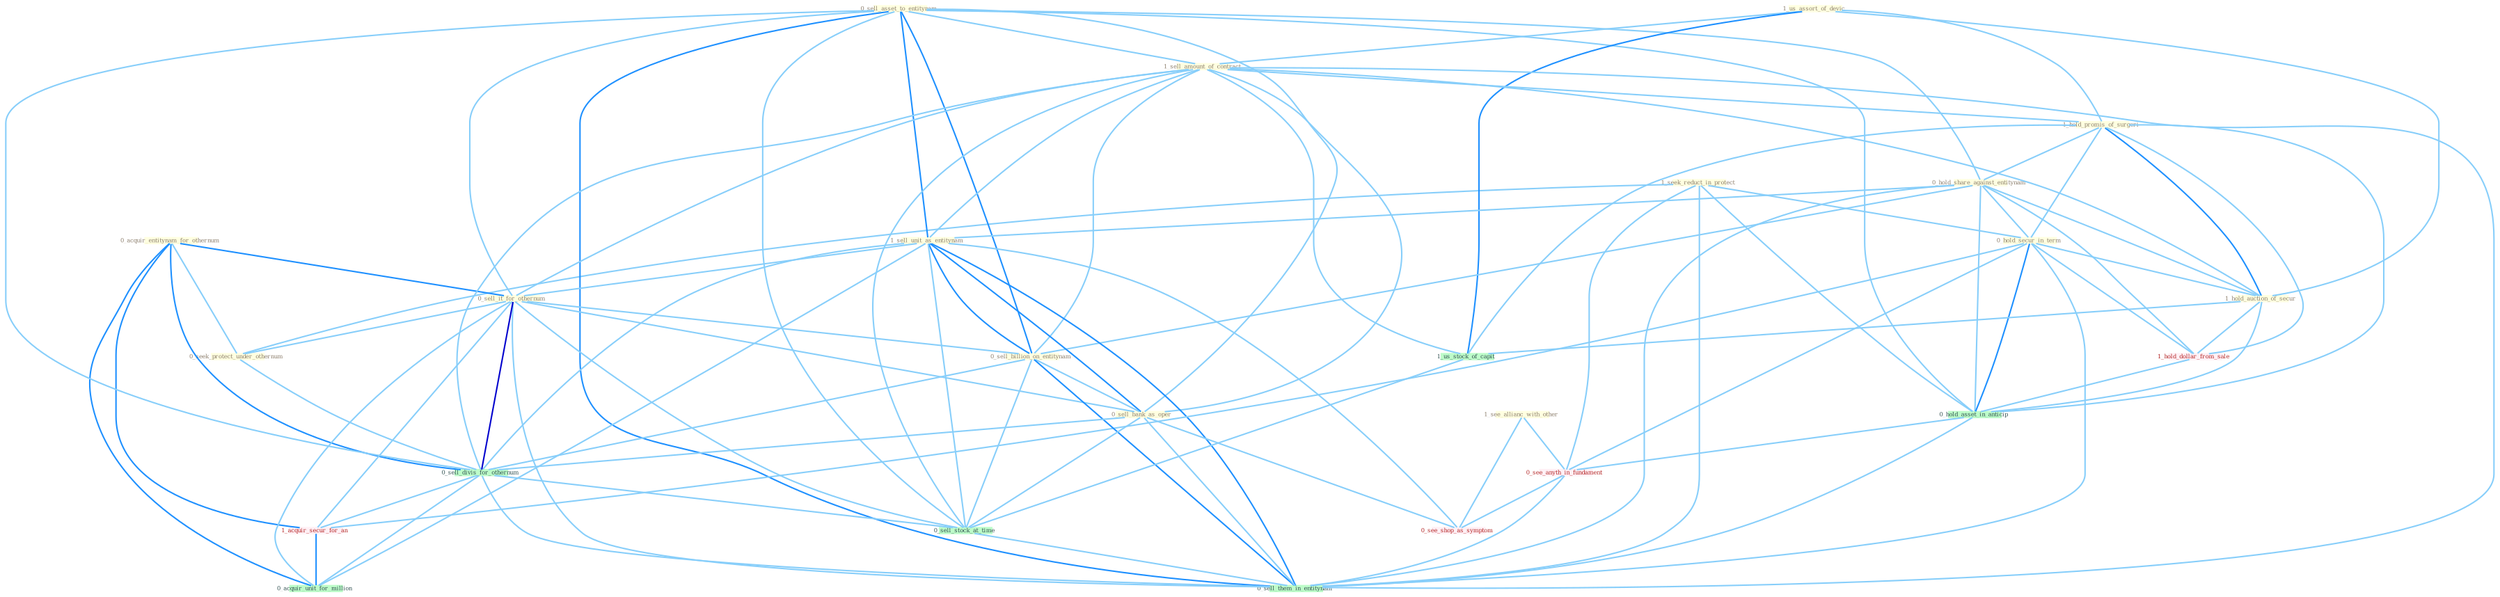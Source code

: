 Graph G{ 
    node
    [shape=polygon,style=filled,width=.5,height=.06,color="#BDFCC9",fixedsize=true,fontsize=4,
    fontcolor="#2f4f4f"];
    {node
    [color="#ffffe0", fontcolor="#8b7d6b"] "1_seek_reduct_in_protect " "0_acquir_entitynam_for_othernum " "1_see_allianc_with_other " "0_sell_asset_to_entitynam " "1_us_assort_of_devic " "1_sell_amount_of_contract " "1_hold_promis_of_surgeri " "0_hold_share_against_entitynam " "1_sell_unit_as_entitynam " "0_sell_it_for_othernum " "0_seek_protect_under_othernum " "0_hold_secur_in_term " "0_sell_billion_on_entitynam " "0_sell_bank_as_oper " "1_hold_auction_of_secur "}
{node [color="#fff0f5", fontcolor="#b22222"] "1_acquir_secur_for_an " "1_hold_dollar_from_sale " "0_see_anyth_in_fundament " "0_see_shop_as_symptom "}
edge [color="#B0E2FF"];

	"1_seek_reduct_in_protect " -- "0_seek_protect_under_othernum " [w="1", color="#87cefa" ];
	"1_seek_reduct_in_protect " -- "0_hold_secur_in_term " [w="1", color="#87cefa" ];
	"1_seek_reduct_in_protect " -- "0_hold_asset_in_anticip " [w="1", color="#87cefa" ];
	"1_seek_reduct_in_protect " -- "0_see_anyth_in_fundament " [w="1", color="#87cefa" ];
	"1_seek_reduct_in_protect " -- "0_sell_them_in_entitynam " [w="1", color="#87cefa" ];
	"0_acquir_entitynam_for_othernum " -- "0_sell_it_for_othernum " [w="2", color="#1e90ff" , len=0.8];
	"0_acquir_entitynam_for_othernum " -- "0_seek_protect_under_othernum " [w="1", color="#87cefa" ];
	"0_acquir_entitynam_for_othernum " -- "0_sell_divis_for_othernum " [w="2", color="#1e90ff" , len=0.8];
	"0_acquir_entitynam_for_othernum " -- "1_acquir_secur_for_an " [w="2", color="#1e90ff" , len=0.8];
	"0_acquir_entitynam_for_othernum " -- "0_acquir_unit_for_million " [w="2", color="#1e90ff" , len=0.8];
	"1_see_allianc_with_other " -- "0_see_anyth_in_fundament " [w="1", color="#87cefa" ];
	"1_see_allianc_with_other " -- "0_see_shop_as_symptom " [w="1", color="#87cefa" ];
	"0_sell_asset_to_entitynam " -- "1_sell_amount_of_contract " [w="1", color="#87cefa" ];
	"0_sell_asset_to_entitynam " -- "0_hold_share_against_entitynam " [w="1", color="#87cefa" ];
	"0_sell_asset_to_entitynam " -- "1_sell_unit_as_entitynam " [w="2", color="#1e90ff" , len=0.8];
	"0_sell_asset_to_entitynam " -- "0_sell_it_for_othernum " [w="1", color="#87cefa" ];
	"0_sell_asset_to_entitynam " -- "0_sell_billion_on_entitynam " [w="2", color="#1e90ff" , len=0.8];
	"0_sell_asset_to_entitynam " -- "0_sell_bank_as_oper " [w="1", color="#87cefa" ];
	"0_sell_asset_to_entitynam " -- "0_sell_divis_for_othernum " [w="1", color="#87cefa" ];
	"0_sell_asset_to_entitynam " -- "0_hold_asset_in_anticip " [w="1", color="#87cefa" ];
	"0_sell_asset_to_entitynam " -- "0_sell_stock_at_time " [w="1", color="#87cefa" ];
	"0_sell_asset_to_entitynam " -- "0_sell_them_in_entitynam " [w="2", color="#1e90ff" , len=0.8];
	"1_us_assort_of_devic " -- "1_sell_amount_of_contract " [w="1", color="#87cefa" ];
	"1_us_assort_of_devic " -- "1_hold_promis_of_surgeri " [w="1", color="#87cefa" ];
	"1_us_assort_of_devic " -- "1_hold_auction_of_secur " [w="1", color="#87cefa" ];
	"1_us_assort_of_devic " -- "1_us_stock_of_capit " [w="2", color="#1e90ff" , len=0.8];
	"1_sell_amount_of_contract " -- "1_hold_promis_of_surgeri " [w="1", color="#87cefa" ];
	"1_sell_amount_of_contract " -- "1_sell_unit_as_entitynam " [w="1", color="#87cefa" ];
	"1_sell_amount_of_contract " -- "0_sell_it_for_othernum " [w="1", color="#87cefa" ];
	"1_sell_amount_of_contract " -- "0_sell_billion_on_entitynam " [w="1", color="#87cefa" ];
	"1_sell_amount_of_contract " -- "0_sell_bank_as_oper " [w="1", color="#87cefa" ];
	"1_sell_amount_of_contract " -- "1_hold_auction_of_secur " [w="1", color="#87cefa" ];
	"1_sell_amount_of_contract " -- "0_sell_divis_for_othernum " [w="1", color="#87cefa" ];
	"1_sell_amount_of_contract " -- "1_us_stock_of_capit " [w="1", color="#87cefa" ];
	"1_sell_amount_of_contract " -- "0_sell_stock_at_time " [w="1", color="#87cefa" ];
	"1_sell_amount_of_contract " -- "0_sell_them_in_entitynam " [w="1", color="#87cefa" ];
	"1_hold_promis_of_surgeri " -- "0_hold_share_against_entitynam " [w="1", color="#87cefa" ];
	"1_hold_promis_of_surgeri " -- "0_hold_secur_in_term " [w="1", color="#87cefa" ];
	"1_hold_promis_of_surgeri " -- "1_hold_auction_of_secur " [w="2", color="#1e90ff" , len=0.8];
	"1_hold_promis_of_surgeri " -- "1_us_stock_of_capit " [w="1", color="#87cefa" ];
	"1_hold_promis_of_surgeri " -- "1_hold_dollar_from_sale " [w="1", color="#87cefa" ];
	"1_hold_promis_of_surgeri " -- "0_hold_asset_in_anticip " [w="1", color="#87cefa" ];
	"0_hold_share_against_entitynam " -- "1_sell_unit_as_entitynam " [w="1", color="#87cefa" ];
	"0_hold_share_against_entitynam " -- "0_hold_secur_in_term " [w="1", color="#87cefa" ];
	"0_hold_share_against_entitynam " -- "0_sell_billion_on_entitynam " [w="1", color="#87cefa" ];
	"0_hold_share_against_entitynam " -- "1_hold_auction_of_secur " [w="1", color="#87cefa" ];
	"0_hold_share_against_entitynam " -- "1_hold_dollar_from_sale " [w="1", color="#87cefa" ];
	"0_hold_share_against_entitynam " -- "0_hold_asset_in_anticip " [w="1", color="#87cefa" ];
	"0_hold_share_against_entitynam " -- "0_sell_them_in_entitynam " [w="1", color="#87cefa" ];
	"1_sell_unit_as_entitynam " -- "0_sell_it_for_othernum " [w="1", color="#87cefa" ];
	"1_sell_unit_as_entitynam " -- "0_sell_billion_on_entitynam " [w="2", color="#1e90ff" , len=0.8];
	"1_sell_unit_as_entitynam " -- "0_sell_bank_as_oper " [w="2", color="#1e90ff" , len=0.8];
	"1_sell_unit_as_entitynam " -- "0_sell_divis_for_othernum " [w="1", color="#87cefa" ];
	"1_sell_unit_as_entitynam " -- "0_sell_stock_at_time " [w="1", color="#87cefa" ];
	"1_sell_unit_as_entitynam " -- "0_acquir_unit_for_million " [w="1", color="#87cefa" ];
	"1_sell_unit_as_entitynam " -- "0_see_shop_as_symptom " [w="1", color="#87cefa" ];
	"1_sell_unit_as_entitynam " -- "0_sell_them_in_entitynam " [w="2", color="#1e90ff" , len=0.8];
	"0_sell_it_for_othernum " -- "0_seek_protect_under_othernum " [w="1", color="#87cefa" ];
	"0_sell_it_for_othernum " -- "0_sell_billion_on_entitynam " [w="1", color="#87cefa" ];
	"0_sell_it_for_othernum " -- "0_sell_bank_as_oper " [w="1", color="#87cefa" ];
	"0_sell_it_for_othernum " -- "0_sell_divis_for_othernum " [w="3", color="#0000cd" , len=0.6];
	"0_sell_it_for_othernum " -- "1_acquir_secur_for_an " [w="1", color="#87cefa" ];
	"0_sell_it_for_othernum " -- "0_sell_stock_at_time " [w="1", color="#87cefa" ];
	"0_sell_it_for_othernum " -- "0_acquir_unit_for_million " [w="1", color="#87cefa" ];
	"0_sell_it_for_othernum " -- "0_sell_them_in_entitynam " [w="1", color="#87cefa" ];
	"0_seek_protect_under_othernum " -- "0_sell_divis_for_othernum " [w="1", color="#87cefa" ];
	"0_hold_secur_in_term " -- "1_hold_auction_of_secur " [w="1", color="#87cefa" ];
	"0_hold_secur_in_term " -- "1_acquir_secur_for_an " [w="1", color="#87cefa" ];
	"0_hold_secur_in_term " -- "1_hold_dollar_from_sale " [w="1", color="#87cefa" ];
	"0_hold_secur_in_term " -- "0_hold_asset_in_anticip " [w="2", color="#1e90ff" , len=0.8];
	"0_hold_secur_in_term " -- "0_see_anyth_in_fundament " [w="1", color="#87cefa" ];
	"0_hold_secur_in_term " -- "0_sell_them_in_entitynam " [w="1", color="#87cefa" ];
	"0_sell_billion_on_entitynam " -- "0_sell_bank_as_oper " [w="1", color="#87cefa" ];
	"0_sell_billion_on_entitynam " -- "0_sell_divis_for_othernum " [w="1", color="#87cefa" ];
	"0_sell_billion_on_entitynam " -- "0_sell_stock_at_time " [w="1", color="#87cefa" ];
	"0_sell_billion_on_entitynam " -- "0_sell_them_in_entitynam " [w="2", color="#1e90ff" , len=0.8];
	"0_sell_bank_as_oper " -- "0_sell_divis_for_othernum " [w="1", color="#87cefa" ];
	"0_sell_bank_as_oper " -- "0_sell_stock_at_time " [w="1", color="#87cefa" ];
	"0_sell_bank_as_oper " -- "0_see_shop_as_symptom " [w="1", color="#87cefa" ];
	"0_sell_bank_as_oper " -- "0_sell_them_in_entitynam " [w="1", color="#87cefa" ];
	"1_hold_auction_of_secur " -- "1_us_stock_of_capit " [w="1", color="#87cefa" ];
	"1_hold_auction_of_secur " -- "1_hold_dollar_from_sale " [w="1", color="#87cefa" ];
	"1_hold_auction_of_secur " -- "0_hold_asset_in_anticip " [w="1", color="#87cefa" ];
	"0_sell_divis_for_othernum " -- "1_acquir_secur_for_an " [w="1", color="#87cefa" ];
	"0_sell_divis_for_othernum " -- "0_sell_stock_at_time " [w="1", color="#87cefa" ];
	"0_sell_divis_for_othernum " -- "0_acquir_unit_for_million " [w="1", color="#87cefa" ];
	"0_sell_divis_for_othernum " -- "0_sell_them_in_entitynam " [w="1", color="#87cefa" ];
	"1_acquir_secur_for_an " -- "0_acquir_unit_for_million " [w="2", color="#1e90ff" , len=0.8];
	"1_us_stock_of_capit " -- "0_sell_stock_at_time " [w="1", color="#87cefa" ];
	"1_hold_dollar_from_sale " -- "0_hold_asset_in_anticip " [w="1", color="#87cefa" ];
	"0_hold_asset_in_anticip " -- "0_see_anyth_in_fundament " [w="1", color="#87cefa" ];
	"0_hold_asset_in_anticip " -- "0_sell_them_in_entitynam " [w="1", color="#87cefa" ];
	"0_sell_stock_at_time " -- "0_sell_them_in_entitynam " [w="1", color="#87cefa" ];
	"0_see_anyth_in_fundament " -- "0_see_shop_as_symptom " [w="1", color="#87cefa" ];
	"0_see_anyth_in_fundament " -- "0_sell_them_in_entitynam " [w="1", color="#87cefa" ];
}
